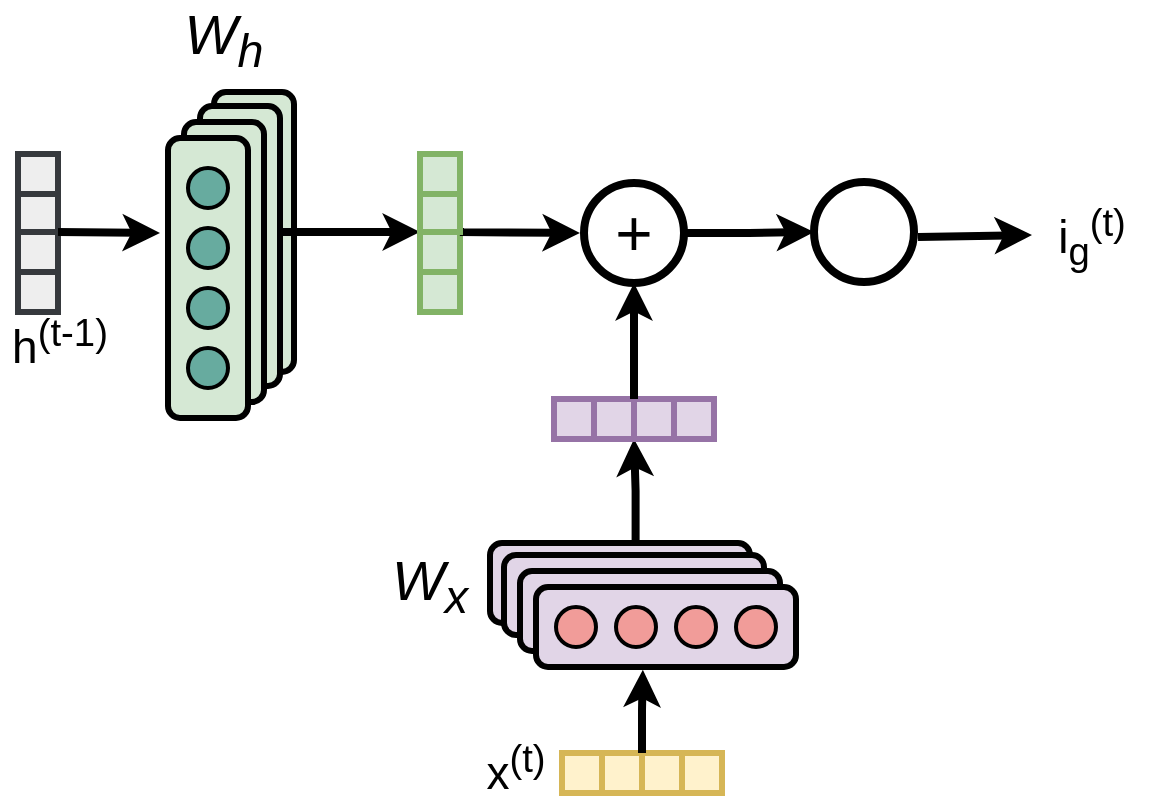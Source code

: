 <mxfile version="24.2.1" type="github">
  <diagram name="Page-1" id="qYGnwQKeW0QVVgXgxwFU">
    <mxGraphModel dx="-71" dy="453" grid="1" gridSize="10" guides="1" tooltips="1" connect="1" arrows="1" fold="1" page="1" pageScale="1" pageWidth="850" pageHeight="1100" math="0" shadow="0">
      <root>
        <mxCell id="0" />
        <mxCell id="1" parent="0" />
        <mxCell id="_G9vp7A2_aAfUCTHlnE7-1" style="edgeStyle=orthogonalEdgeStyle;rounded=0;orthogonalLoop=1;jettySize=auto;html=1;exitX=0.56;exitY=-0.009;exitDx=0;exitDy=0;entryX=0;entryY=1;entryDx=0;entryDy=0;strokeWidth=4;exitPerimeter=0;" edge="1" parent="1" source="_G9vp7A2_aAfUCTHlnE7-2" target="_G9vp7A2_aAfUCTHlnE7-38">
          <mxGeometry relative="1" as="geometry" />
        </mxCell>
        <mxCell id="_G9vp7A2_aAfUCTHlnE7-2" value="" style="rounded=1;whiteSpace=wrap;html=1;fontSize=12;glass=0;strokeWidth=3;shadow=0;fillColor=#e1d5e7;strokeColor=#000000;" vertex="1" parent="1">
          <mxGeometry x="1105" y="276.5" width="130" height="40" as="geometry" />
        </mxCell>
        <mxCell id="_G9vp7A2_aAfUCTHlnE7-3" value="" style="ellipse;whiteSpace=wrap;html=1;aspect=fixed;strokeWidth=2;fillColor=#F19C99;strokeColor=#000000;" vertex="1" parent="1">
          <mxGeometry x="1115" y="286.5" width="20" height="20" as="geometry" />
        </mxCell>
        <mxCell id="_G9vp7A2_aAfUCTHlnE7-4" value="" style="ellipse;whiteSpace=wrap;html=1;aspect=fixed;strokeWidth=2;fillColor=#F19C99;strokeColor=#000000;" vertex="1" parent="1">
          <mxGeometry x="1145" y="286.5" width="20" height="20" as="geometry" />
        </mxCell>
        <mxCell id="_G9vp7A2_aAfUCTHlnE7-5" value="" style="ellipse;whiteSpace=wrap;html=1;aspect=fixed;strokeWidth=2;fillColor=#F19C99;strokeColor=#000000;" vertex="1" parent="1">
          <mxGeometry x="1175" y="286.5" width="20" height="20" as="geometry" />
        </mxCell>
        <mxCell id="_G9vp7A2_aAfUCTHlnE7-6" value="" style="ellipse;whiteSpace=wrap;html=1;aspect=fixed;strokeWidth=2;fillColor=#F19C99;strokeColor=#000000;" vertex="1" parent="1">
          <mxGeometry x="1205" y="286.5" width="20" height="20" as="geometry" />
        </mxCell>
        <mxCell id="_G9vp7A2_aAfUCTHlnE7-8" value="" style="rounded=1;whiteSpace=wrap;html=1;fontSize=12;glass=0;strokeWidth=3;shadow=0;rotation=90;fillColor=#d5e8d4;strokeColor=#000000;" vertex="1" parent="1">
          <mxGeometry x="917" y="101" width="140" height="40" as="geometry" />
        </mxCell>
        <mxCell id="_G9vp7A2_aAfUCTHlnE7-9" value="" style="ellipse;whiteSpace=wrap;html=1;aspect=fixed;strokeWidth=2;fillColor=#67AB9F;strokeColor=#000000;" vertex="1" parent="1">
          <mxGeometry x="977" y="66" width="20" height="20" as="geometry" />
        </mxCell>
        <mxCell id="_G9vp7A2_aAfUCTHlnE7-10" value="" style="ellipse;whiteSpace=wrap;html=1;aspect=fixed;strokeWidth=2;fillColor=#67AB9F;strokeColor=#000000;" vertex="1" parent="1">
          <mxGeometry x="977" y="96" width="20" height="20" as="geometry" />
        </mxCell>
        <mxCell id="_G9vp7A2_aAfUCTHlnE7-11" value="" style="ellipse;whiteSpace=wrap;html=1;aspect=fixed;strokeWidth=2;fillColor=#67AB9F;strokeColor=#000000;" vertex="1" parent="1">
          <mxGeometry x="977" y="126" width="20" height="20" as="geometry" />
        </mxCell>
        <mxCell id="_G9vp7A2_aAfUCTHlnE7-12" value="" style="ellipse;whiteSpace=wrap;html=1;aspect=fixed;strokeWidth=2;fillColor=#67AB9F;strokeColor=#000000;" vertex="1" parent="1">
          <mxGeometry x="977" y="156" width="20" height="20" as="geometry" />
        </mxCell>
        <mxCell id="_G9vp7A2_aAfUCTHlnE7-14" value="x&lt;sup&gt;(t)&lt;/sup&gt;" style="text;html=1;align=center;verticalAlign=middle;whiteSpace=wrap;rounded=0;fontSize=23;strokeWidth=4;" vertex="1" parent="1">
          <mxGeometry x="1088" y="373.5" width="60" height="30" as="geometry" />
        </mxCell>
        <mxCell id="_G9vp7A2_aAfUCTHlnE7-16" value="W&lt;sub&gt;x&lt;/sub&gt;" style="text;html=1;align=center;verticalAlign=middle;whiteSpace=wrap;rounded=0;fontSize=28;fontStyle=2" vertex="1" parent="1">
          <mxGeometry x="1045" y="282.5" width="60" height="30" as="geometry" />
        </mxCell>
        <mxCell id="_G9vp7A2_aAfUCTHlnE7-32" value="" style="rounded=0;whiteSpace=wrap;html=1;strokeWidth=3;fillColor=#fff2cc;strokeColor=#d6b656;" vertex="1" parent="1">
          <mxGeometry x="1141" y="381.5" width="20" height="20" as="geometry" />
        </mxCell>
        <mxCell id="_G9vp7A2_aAfUCTHlnE7-33" value="" style="rounded=0;whiteSpace=wrap;html=1;strokeWidth=3;fillColor=#fff2cc;strokeColor=#d6b656;" vertex="1" parent="1">
          <mxGeometry x="1161" y="381.5" width="20" height="20" as="geometry" />
        </mxCell>
        <mxCell id="_G9vp7A2_aAfUCTHlnE7-34" value="" style="rounded=0;whiteSpace=wrap;html=1;strokeWidth=3;fillColor=#fff2cc;strokeColor=#d6b656;" vertex="1" parent="1">
          <mxGeometry x="1181" y="381.5" width="20" height="20" as="geometry" />
        </mxCell>
        <mxCell id="_G9vp7A2_aAfUCTHlnE7-35" value="" style="rounded=0;whiteSpace=wrap;html=1;strokeWidth=3;fillColor=#fff2cc;strokeColor=#d6b656;" vertex="1" parent="1">
          <mxGeometry x="1201" y="381.5" width="20" height="20" as="geometry" />
        </mxCell>
        <mxCell id="_G9vp7A2_aAfUCTHlnE7-36" value="" style="rounded=0;whiteSpace=wrap;html=1;strokeWidth=3;fillColor=#e1d5e7;strokeColor=#9673a6;" vertex="1" parent="1">
          <mxGeometry x="1137" y="204.5" width="20" height="20" as="geometry" />
        </mxCell>
        <mxCell id="_G9vp7A2_aAfUCTHlnE7-37" value="" style="rounded=0;whiteSpace=wrap;html=1;strokeWidth=3;fillColor=#e1d5e7;strokeColor=#9673a6;" vertex="1" parent="1">
          <mxGeometry x="1157" y="204.5" width="20" height="20" as="geometry" />
        </mxCell>
        <mxCell id="_G9vp7A2_aAfUCTHlnE7-38" value="" style="rounded=0;whiteSpace=wrap;html=1;strokeWidth=3;fillColor=#e1d5e7;strokeColor=#9673a6;" vertex="1" parent="1">
          <mxGeometry x="1177" y="204.5" width="20" height="20" as="geometry" />
        </mxCell>
        <mxCell id="_G9vp7A2_aAfUCTHlnE7-39" value="" style="rounded=0;whiteSpace=wrap;html=1;strokeWidth=3;fillColor=#e1d5e7;strokeColor=#9673a6;" vertex="1" parent="1">
          <mxGeometry x="1197" y="204.5" width="20" height="20" as="geometry" />
        </mxCell>
        <mxCell id="_G9vp7A2_aAfUCTHlnE7-41" style="edgeStyle=orthogonalEdgeStyle;rounded=0;orthogonalLoop=1;jettySize=auto;html=1;exitX=1;exitY=0.5;exitDx=0;exitDy=0;entryX=0;entryY=0.5;entryDx=0;entryDy=0;strokeWidth=4;" edge="1" parent="1" source="_G9vp7A2_aAfUCTHlnE7-42" target="_G9vp7A2_aAfUCTHlnE7-45">
          <mxGeometry relative="1" as="geometry" />
        </mxCell>
        <mxCell id="_G9vp7A2_aAfUCTHlnE7-42" value="+" style="ellipse;whiteSpace=wrap;html=1;aspect=fixed;fontSize=32;strokeWidth=4;" vertex="1" parent="1">
          <mxGeometry x="1152" y="96.5" width="50" height="50" as="geometry" />
        </mxCell>
        <mxCell id="_G9vp7A2_aAfUCTHlnE7-43" style="edgeStyle=orthogonalEdgeStyle;rounded=0;orthogonalLoop=1;jettySize=auto;html=1;exitX=1;exitY=0;exitDx=0;exitDy=0;entryX=0.5;entryY=1;entryDx=0;entryDy=0;strokeWidth=4;" edge="1" parent="1" source="_G9vp7A2_aAfUCTHlnE7-37" target="_G9vp7A2_aAfUCTHlnE7-42">
          <mxGeometry relative="1" as="geometry" />
        </mxCell>
        <mxCell id="_G9vp7A2_aAfUCTHlnE7-45" value="" style="ellipse;whiteSpace=wrap;html=1;aspect=fixed;fontSize=32;strokeWidth=4;" vertex="1" parent="1">
          <mxGeometry x="1267" y="96" width="50" height="50" as="geometry" />
        </mxCell>
        <mxCell id="_G9vp7A2_aAfUCTHlnE7-46" value="" style="endArrow=classic;html=1;rounded=0;exitX=1;exitY=0;exitDx=0;exitDy=0;strokeWidth=4;entryX=0;entryY=0.5;entryDx=0;entryDy=0;" edge="1" parent="1" target="_G9vp7A2_aAfUCTHlnE7-47">
          <mxGeometry width="50" height="50" relative="1" as="geometry">
            <mxPoint x="1319" y="123.5" as="sourcePoint" />
            <mxPoint x="1398" y="123.5" as="targetPoint" />
          </mxGeometry>
        </mxCell>
        <mxCell id="_G9vp7A2_aAfUCTHlnE7-47" value="i&lt;sub&gt;g&lt;/sub&gt;&lt;sup&gt;(t)&lt;/sup&gt;" style="text;html=1;align=center;verticalAlign=middle;whiteSpace=wrap;rounded=0;fontSize=23;strokeWidth=4;" vertex="1" parent="1">
          <mxGeometry x="1376" y="107.5" width="60" height="30" as="geometry" />
        </mxCell>
        <mxCell id="_G9vp7A2_aAfUCTHlnE7-50" value="W&lt;sub&gt;h&lt;/sub&gt;" style="text;html=1;align=center;verticalAlign=middle;whiteSpace=wrap;rounded=0;fontSize=28;fontStyle=2" vertex="1" parent="1">
          <mxGeometry x="942" y="10" width="60" height="30" as="geometry" />
        </mxCell>
        <mxCell id="_G9vp7A2_aAfUCTHlnE7-61" value="h&lt;sup&gt;(t-1)&lt;/sup&gt;" style="text;html=1;align=center;verticalAlign=middle;whiteSpace=wrap;rounded=0;fontSize=23;strokeWidth=4;" vertex="1" parent="1">
          <mxGeometry x="860" y="161" width="60" height="30" as="geometry" />
        </mxCell>
        <mxCell id="_G9vp7A2_aAfUCTHlnE7-62" value="" style="rounded=0;whiteSpace=wrap;html=1;strokeWidth=3;fillColor=#eeeeee;strokeColor=#36393d;" vertex="1" parent="1">
          <mxGeometry x="869" y="141" width="20" height="20" as="geometry" />
        </mxCell>
        <mxCell id="_G9vp7A2_aAfUCTHlnE7-63" value="" style="rounded=0;whiteSpace=wrap;html=1;strokeWidth=3;fillColor=#eeeeee;strokeColor=#36393d;" vertex="1" parent="1">
          <mxGeometry x="869" y="121" width="20" height="20" as="geometry" />
        </mxCell>
        <mxCell id="_G9vp7A2_aAfUCTHlnE7-64" value="" style="rounded=0;whiteSpace=wrap;html=1;strokeWidth=3;fillColor=#eeeeee;strokeColor=#36393d;" vertex="1" parent="1">
          <mxGeometry x="869" y="101" width="20" height="20" as="geometry" />
        </mxCell>
        <mxCell id="_G9vp7A2_aAfUCTHlnE7-65" value="" style="rounded=0;whiteSpace=wrap;html=1;strokeWidth=3;fillColor=#eeeeee;strokeColor=#36393d;" vertex="1" parent="1">
          <mxGeometry x="869" y="82" width="20" height="20" as="geometry" />
        </mxCell>
        <mxCell id="_G9vp7A2_aAfUCTHlnE7-66" style="edgeStyle=orthogonalEdgeStyle;rounded=0;orthogonalLoop=1;jettySize=auto;html=1;exitX=0.403;exitY=0.054;exitDx=0;exitDy=0;entryX=0;entryY=1;entryDx=0;entryDy=0;strokeWidth=4;exitPerimeter=0;" edge="1" parent="1" target="_G9vp7A2_aAfUCTHlnE7-70" source="_G9vp7A2_aAfUCTHlnE7-92">
          <mxGeometry relative="1" as="geometry">
            <Array as="points">
              <mxPoint x="990" y="121" />
            </Array>
            <mxPoint x="1007" y="121.5" as="sourcePoint" />
          </mxGeometry>
        </mxCell>
        <mxCell id="_G9vp7A2_aAfUCTHlnE7-67" value="" style="rounded=0;whiteSpace=wrap;html=1;strokeWidth=3;fillColor=#d5e8d4;strokeColor=#82b366;" vertex="1" parent="1">
          <mxGeometry x="1070" y="141" width="20" height="20" as="geometry" />
        </mxCell>
        <mxCell id="_G9vp7A2_aAfUCTHlnE7-68" value="" style="rounded=0;whiteSpace=wrap;html=1;strokeWidth=3;fillColor=#d5e8d4;strokeColor=#82b366;" vertex="1" parent="1">
          <mxGeometry x="1070" y="121" width="20" height="20" as="geometry" />
        </mxCell>
        <mxCell id="_G9vp7A2_aAfUCTHlnE7-69" style="edgeStyle=orthogonalEdgeStyle;rounded=0;orthogonalLoop=1;jettySize=auto;html=1;exitX=1;exitY=1;exitDx=0;exitDy=0;strokeWidth=4;" edge="1" parent="1">
          <mxGeometry relative="1" as="geometry">
            <Array as="points">
              <mxPoint x="1089.97" y="121" />
              <mxPoint x="1089.97" y="121" />
            </Array>
            <mxPoint x="1149.97" y="121.5" as="targetPoint" />
            <mxPoint x="1091.97" y="121" as="sourcePoint" />
          </mxGeometry>
        </mxCell>
        <mxCell id="_G9vp7A2_aAfUCTHlnE7-70" value="" style="rounded=0;whiteSpace=wrap;html=1;strokeWidth=3;fillColor=#d5e8d4;strokeColor=#82b366;" vertex="1" parent="1">
          <mxGeometry x="1070" y="101" width="20" height="20" as="geometry" />
        </mxCell>
        <mxCell id="_G9vp7A2_aAfUCTHlnE7-71" value="" style="rounded=0;whiteSpace=wrap;html=1;strokeWidth=3;fillColor=#d5e8d4;strokeColor=#82b366;" vertex="1" parent="1">
          <mxGeometry x="1070" y="82" width="20" height="20" as="geometry" />
        </mxCell>
        <mxCell id="_G9vp7A2_aAfUCTHlnE7-87" value="" style="rounded=1;whiteSpace=wrap;html=1;fontSize=12;glass=0;strokeWidth=3;shadow=0;rotation=90;fillColor=#d5e8d4;strokeColor=#000000;" vertex="1" parent="1">
          <mxGeometry x="910" y="108" width="140" height="40" as="geometry" />
        </mxCell>
        <mxCell id="_G9vp7A2_aAfUCTHlnE7-88" value="" style="ellipse;whiteSpace=wrap;html=1;aspect=fixed;strokeWidth=2;fillColor=#67AB9F;strokeColor=#000000;" vertex="1" parent="1">
          <mxGeometry x="970" y="73" width="20" height="20" as="geometry" />
        </mxCell>
        <mxCell id="_G9vp7A2_aAfUCTHlnE7-89" value="" style="ellipse;whiteSpace=wrap;html=1;aspect=fixed;strokeWidth=2;fillColor=#67AB9F;strokeColor=#000000;" vertex="1" parent="1">
          <mxGeometry x="970" y="103" width="20" height="20" as="geometry" />
        </mxCell>
        <mxCell id="_G9vp7A2_aAfUCTHlnE7-90" value="" style="ellipse;whiteSpace=wrap;html=1;aspect=fixed;strokeWidth=2;fillColor=#67AB9F;strokeColor=#000000;" vertex="1" parent="1">
          <mxGeometry x="970" y="133" width="20" height="20" as="geometry" />
        </mxCell>
        <mxCell id="_G9vp7A2_aAfUCTHlnE7-91" value="" style="ellipse;whiteSpace=wrap;html=1;aspect=fixed;strokeWidth=2;fillColor=#67AB9F;strokeColor=#000000;" vertex="1" parent="1">
          <mxGeometry x="970" y="163" width="20" height="20" as="geometry" />
        </mxCell>
        <mxCell id="_G9vp7A2_aAfUCTHlnE7-92" value="" style="rounded=1;whiteSpace=wrap;html=1;fontSize=12;glass=0;strokeWidth=3;shadow=0;rotation=90;fillColor=#d5e8d4;strokeColor=#000000;" vertex="1" parent="1">
          <mxGeometry x="902" y="116" width="140" height="40" as="geometry" />
        </mxCell>
        <mxCell id="_G9vp7A2_aAfUCTHlnE7-93" value="" style="ellipse;whiteSpace=wrap;html=1;aspect=fixed;strokeWidth=2;fillColor=#67AB9F;strokeColor=#000000;" vertex="1" parent="1">
          <mxGeometry x="962" y="81" width="20" height="20" as="geometry" />
        </mxCell>
        <mxCell id="_G9vp7A2_aAfUCTHlnE7-94" value="" style="ellipse;whiteSpace=wrap;html=1;aspect=fixed;strokeWidth=2;fillColor=#67AB9F;strokeColor=#000000;" vertex="1" parent="1">
          <mxGeometry x="962" y="111" width="20" height="20" as="geometry" />
        </mxCell>
        <mxCell id="_G9vp7A2_aAfUCTHlnE7-95" value="" style="ellipse;whiteSpace=wrap;html=1;aspect=fixed;strokeWidth=2;fillColor=#67AB9F;strokeColor=#000000;" vertex="1" parent="1">
          <mxGeometry x="962" y="141" width="20" height="20" as="geometry" />
        </mxCell>
        <mxCell id="_G9vp7A2_aAfUCTHlnE7-96" value="" style="ellipse;whiteSpace=wrap;html=1;aspect=fixed;strokeWidth=2;fillColor=#67AB9F;strokeColor=#000000;" vertex="1" parent="1">
          <mxGeometry x="962" y="171" width="20" height="20" as="geometry" />
        </mxCell>
        <mxCell id="_G9vp7A2_aAfUCTHlnE7-97" value="" style="rounded=1;whiteSpace=wrap;html=1;fontSize=12;glass=0;strokeWidth=3;shadow=0;rotation=90;fillColor=#d5e8d4;strokeColor=#000000;" vertex="1" parent="1">
          <mxGeometry x="894" y="124" width="140" height="40" as="geometry" />
        </mxCell>
        <mxCell id="_G9vp7A2_aAfUCTHlnE7-98" value="" style="ellipse;whiteSpace=wrap;html=1;aspect=fixed;strokeWidth=2;fillColor=#67AB9F;strokeColor=#000000;" vertex="1" parent="1">
          <mxGeometry x="954" y="89" width="20" height="20" as="geometry" />
        </mxCell>
        <mxCell id="_G9vp7A2_aAfUCTHlnE7-99" value="" style="ellipse;whiteSpace=wrap;html=1;aspect=fixed;strokeWidth=2;fillColor=#67AB9F;strokeColor=#000000;" vertex="1" parent="1">
          <mxGeometry x="954" y="119" width="20" height="20" as="geometry" />
        </mxCell>
        <mxCell id="_G9vp7A2_aAfUCTHlnE7-100" value="" style="ellipse;whiteSpace=wrap;html=1;aspect=fixed;strokeWidth=2;fillColor=#67AB9F;strokeColor=#000000;" vertex="1" parent="1">
          <mxGeometry x="954" y="149" width="20" height="20" as="geometry" />
        </mxCell>
        <mxCell id="_G9vp7A2_aAfUCTHlnE7-101" value="" style="ellipse;whiteSpace=wrap;html=1;aspect=fixed;strokeWidth=2;fillColor=#67AB9F;strokeColor=#000000;" vertex="1" parent="1">
          <mxGeometry x="954" y="179" width="20" height="20" as="geometry" />
        </mxCell>
        <mxCell id="_G9vp7A2_aAfUCTHlnE7-107" value="" style="endArrow=classic;html=1;rounded=0;exitX=1;exitY=1;exitDx=0;exitDy=0;strokeWidth=4;" edge="1" parent="1" source="_G9vp7A2_aAfUCTHlnE7-64">
          <mxGeometry width="50" height="50" relative="1" as="geometry">
            <mxPoint x="1190" y="245.5" as="sourcePoint" />
            <mxPoint x="940" y="121.5" as="targetPoint" />
          </mxGeometry>
        </mxCell>
        <mxCell id="_G9vp7A2_aAfUCTHlnE7-108" value="" style="rounded=1;whiteSpace=wrap;html=1;fontSize=12;glass=0;strokeWidth=3;shadow=0;fillColor=#e1d5e7;strokeColor=#000000;" vertex="1" parent="1">
          <mxGeometry x="1112" y="282.5" width="130" height="40" as="geometry" />
        </mxCell>
        <mxCell id="_G9vp7A2_aAfUCTHlnE7-109" value="" style="ellipse;whiteSpace=wrap;html=1;aspect=fixed;strokeWidth=2;fillColor=#F19C99;strokeColor=#000000;" vertex="1" parent="1">
          <mxGeometry x="1122" y="292.5" width="20" height="20" as="geometry" />
        </mxCell>
        <mxCell id="_G9vp7A2_aAfUCTHlnE7-110" value="" style="ellipse;whiteSpace=wrap;html=1;aspect=fixed;strokeWidth=2;fillColor=#F19C99;strokeColor=#000000;" vertex="1" parent="1">
          <mxGeometry x="1152" y="292.5" width="20" height="20" as="geometry" />
        </mxCell>
        <mxCell id="_G9vp7A2_aAfUCTHlnE7-111" value="" style="ellipse;whiteSpace=wrap;html=1;aspect=fixed;strokeWidth=2;fillColor=#F19C99;strokeColor=#000000;" vertex="1" parent="1">
          <mxGeometry x="1182" y="292.5" width="20" height="20" as="geometry" />
        </mxCell>
        <mxCell id="_G9vp7A2_aAfUCTHlnE7-112" value="" style="ellipse;whiteSpace=wrap;html=1;aspect=fixed;strokeWidth=2;fillColor=#F19C99;strokeColor=#000000;" vertex="1" parent="1">
          <mxGeometry x="1212" y="292.5" width="20" height="20" as="geometry" />
        </mxCell>
        <mxCell id="_G9vp7A2_aAfUCTHlnE7-113" value="" style="rounded=1;whiteSpace=wrap;html=1;fontSize=12;glass=0;strokeWidth=3;shadow=0;fillColor=#e1d5e7;strokeColor=#000000;" vertex="1" parent="1">
          <mxGeometry x="1120" y="290.5" width="130" height="40" as="geometry" />
        </mxCell>
        <mxCell id="_G9vp7A2_aAfUCTHlnE7-114" value="" style="ellipse;whiteSpace=wrap;html=1;aspect=fixed;strokeWidth=2;fillColor=#F19C99;strokeColor=#000000;" vertex="1" parent="1">
          <mxGeometry x="1128" y="298.5" width="20" height="20" as="geometry" />
        </mxCell>
        <mxCell id="_G9vp7A2_aAfUCTHlnE7-115" value="" style="ellipse;whiteSpace=wrap;html=1;aspect=fixed;strokeWidth=2;fillColor=#F19C99;strokeColor=#000000;" vertex="1" parent="1">
          <mxGeometry x="1158" y="298.5" width="20" height="20" as="geometry" />
        </mxCell>
        <mxCell id="_G9vp7A2_aAfUCTHlnE7-116" value="" style="ellipse;whiteSpace=wrap;html=1;aspect=fixed;strokeWidth=2;fillColor=#F19C99;strokeColor=#000000;" vertex="1" parent="1">
          <mxGeometry x="1188" y="298.5" width="20" height="20" as="geometry" />
        </mxCell>
        <mxCell id="_G9vp7A2_aAfUCTHlnE7-117" value="" style="ellipse;whiteSpace=wrap;html=1;aspect=fixed;strokeWidth=2;fillColor=#F19C99;strokeColor=#000000;" vertex="1" parent="1">
          <mxGeometry x="1218" y="298.5" width="20" height="20" as="geometry" />
        </mxCell>
        <mxCell id="_G9vp7A2_aAfUCTHlnE7-118" value="" style="rounded=1;whiteSpace=wrap;html=1;fontSize=12;glass=0;strokeWidth=3;shadow=0;fillColor=#e1d5e7;strokeColor=#000000;" vertex="1" parent="1">
          <mxGeometry x="1128" y="298.5" width="130" height="40" as="geometry" />
        </mxCell>
        <mxCell id="_G9vp7A2_aAfUCTHlnE7-119" value="" style="ellipse;whiteSpace=wrap;html=1;aspect=fixed;strokeWidth=2;fillColor=#F19C99;strokeColor=#000000;" vertex="1" parent="1">
          <mxGeometry x="1138" y="308.5" width="20" height="20" as="geometry" />
        </mxCell>
        <mxCell id="_G9vp7A2_aAfUCTHlnE7-120" value="" style="ellipse;whiteSpace=wrap;html=1;aspect=fixed;strokeWidth=2;fillColor=#F19C99;strokeColor=#000000;" vertex="1" parent="1">
          <mxGeometry x="1168" y="308.5" width="20" height="20" as="geometry" />
        </mxCell>
        <mxCell id="_G9vp7A2_aAfUCTHlnE7-121" value="" style="ellipse;whiteSpace=wrap;html=1;aspect=fixed;strokeWidth=2;fillColor=#F19C99;strokeColor=#000000;" vertex="1" parent="1">
          <mxGeometry x="1198" y="308.5" width="20" height="20" as="geometry" />
        </mxCell>
        <mxCell id="_G9vp7A2_aAfUCTHlnE7-122" value="" style="ellipse;whiteSpace=wrap;html=1;aspect=fixed;strokeWidth=2;fillColor=#F19C99;strokeColor=#000000;" vertex="1" parent="1">
          <mxGeometry x="1228" y="308.5" width="20" height="20" as="geometry" />
        </mxCell>
        <mxCell id="_G9vp7A2_aAfUCTHlnE7-124" style="edgeStyle=orthogonalEdgeStyle;rounded=0;orthogonalLoop=1;jettySize=auto;html=1;exitX=0;exitY=0;exitDx=0;exitDy=0;entryX=0.411;entryY=1.034;entryDx=0;entryDy=0;entryPerimeter=0;strokeWidth=4;" edge="1" parent="1" source="_G9vp7A2_aAfUCTHlnE7-34" target="_G9vp7A2_aAfUCTHlnE7-118">
          <mxGeometry relative="1" as="geometry" />
        </mxCell>
      </root>
    </mxGraphModel>
  </diagram>
</mxfile>
